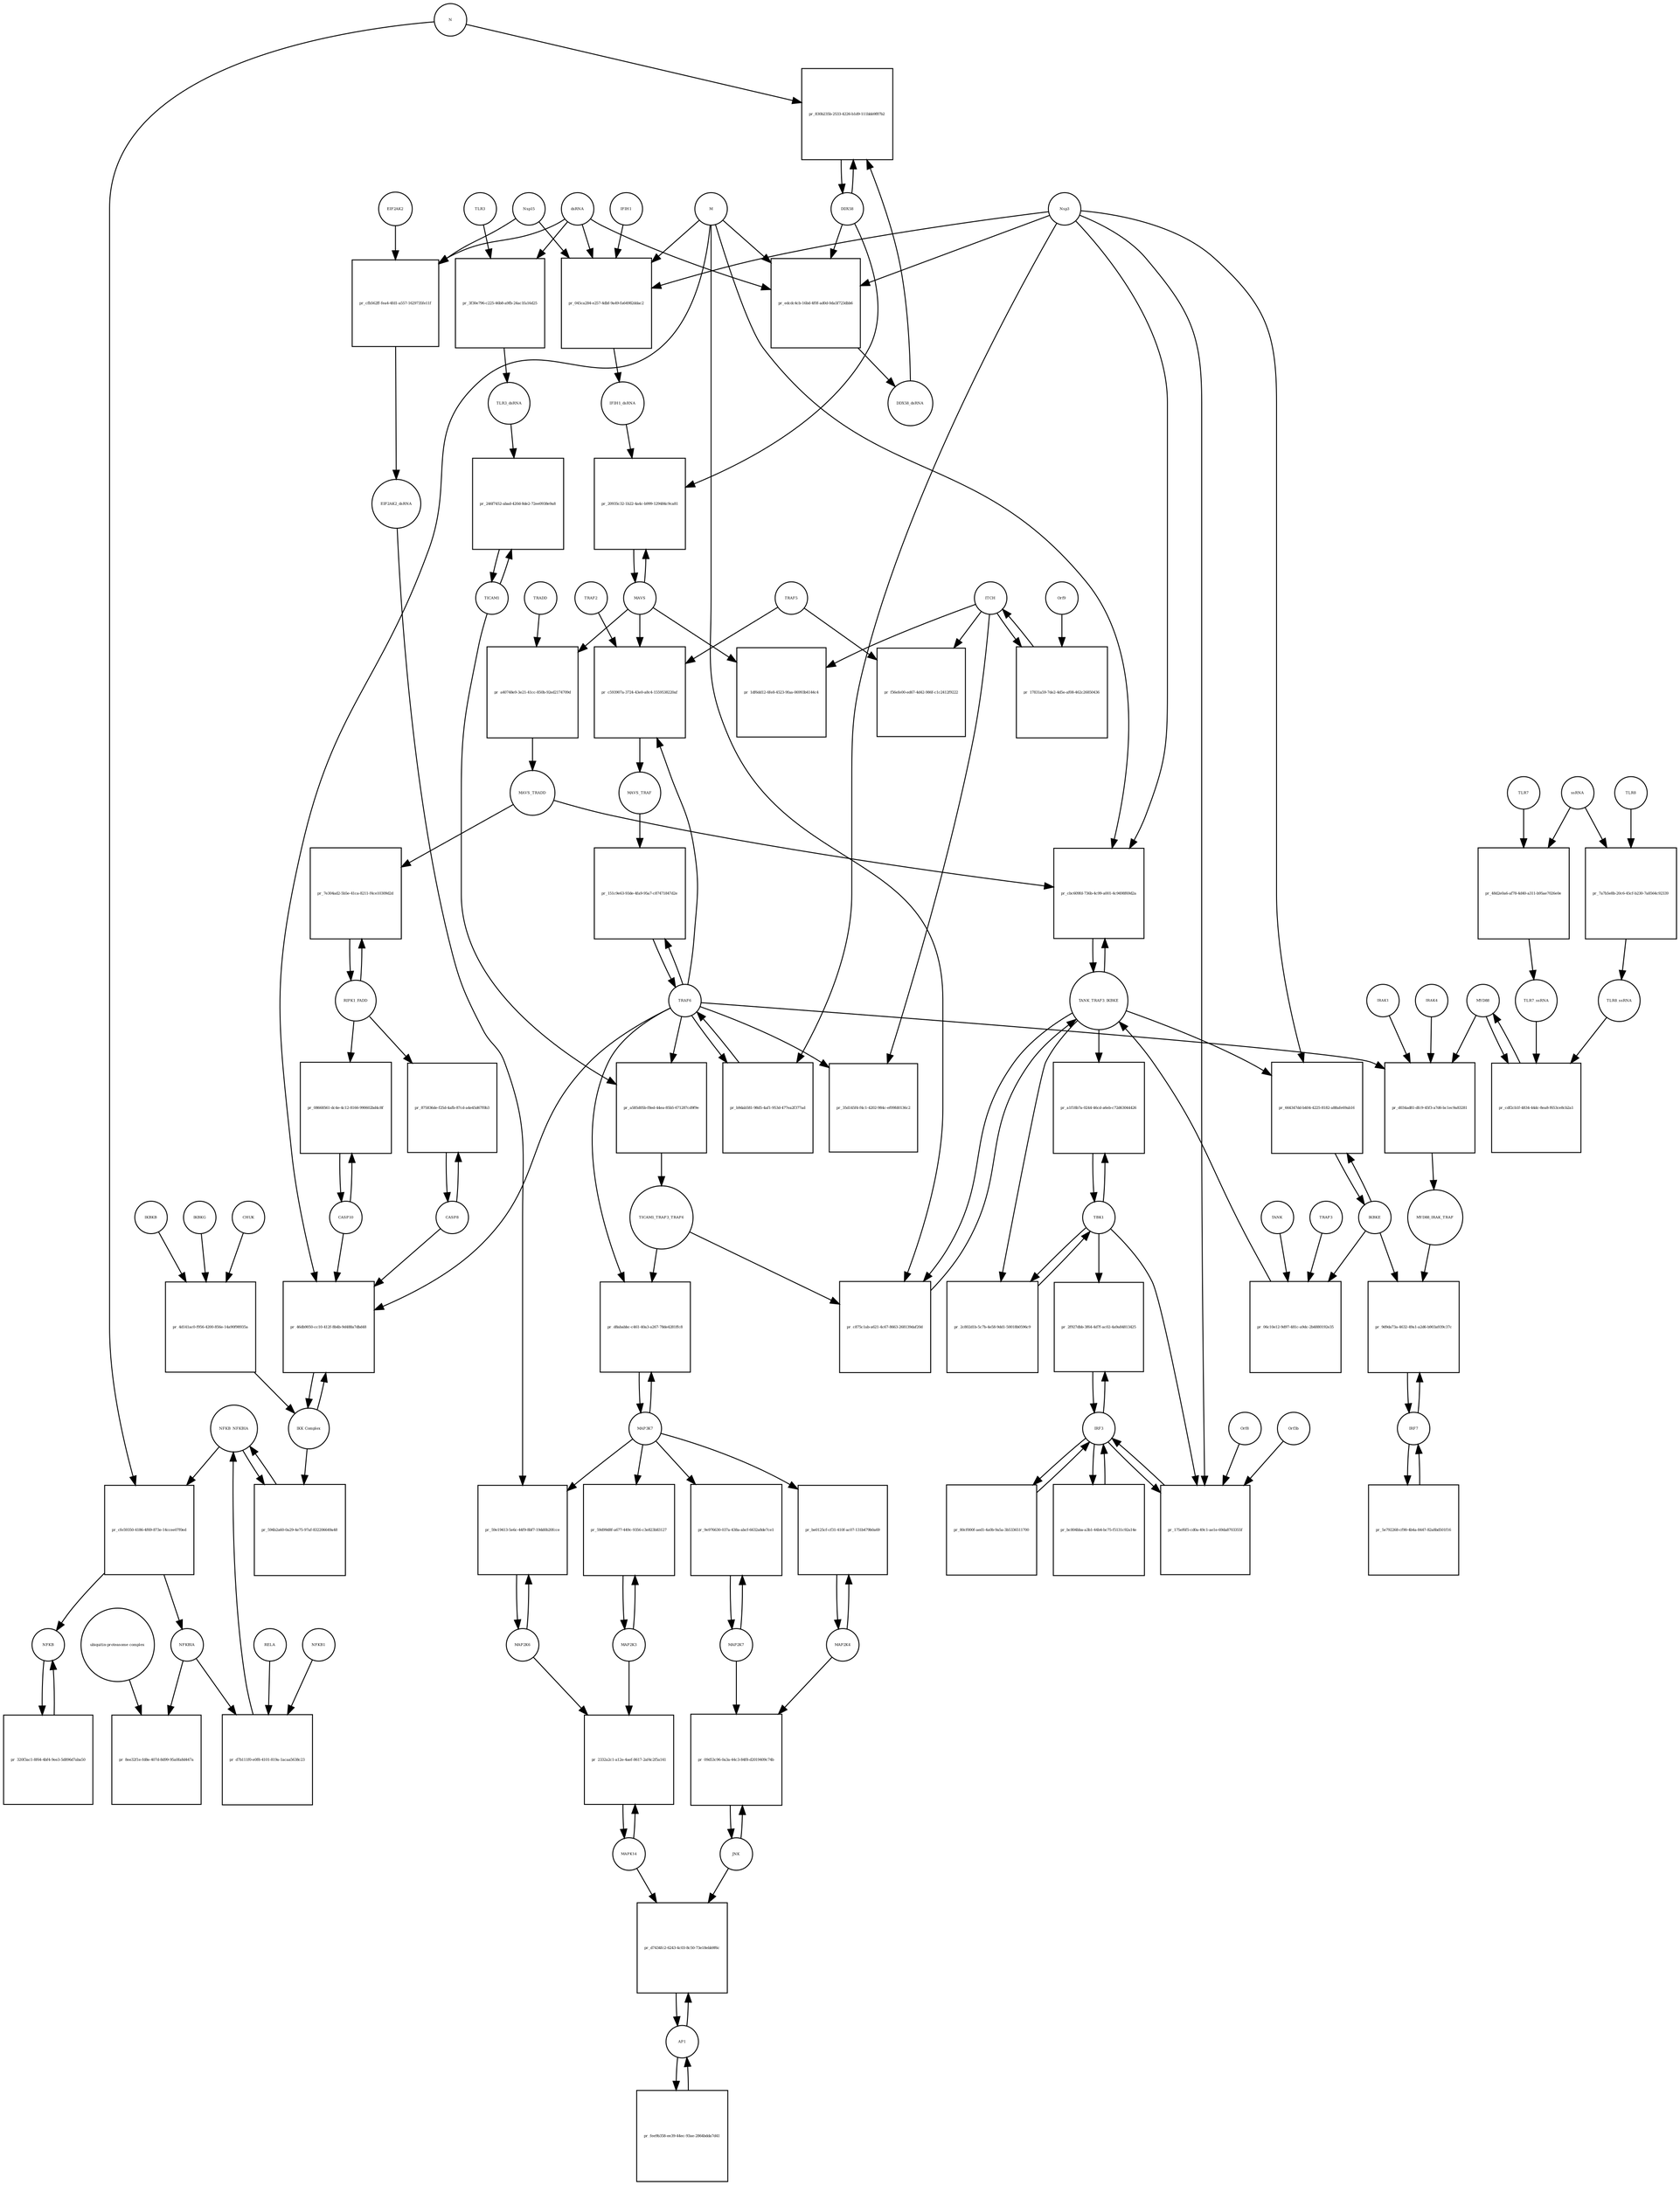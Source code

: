 strict digraph  {
NFKB_NFKBIA [annotation="", bipartite=0, cls=complex, fontsize=4, label=NFKB_NFKBIA, shape=circle];
"pr_cfe59350-4186-4f69-873e-14ccee07f0ed" [annotation="", bipartite=1, cls=process, fontsize=4, label="pr_cfe59350-4186-4f69-873e-14ccee07f0ed", shape=square];
NFKB [annotation="", bipartite=0, cls=complex, fontsize=4, label=NFKB, shape=circle];
NFKBIA [annotation=urn_miriam_hgnc_7797, bipartite=0, cls=macromolecule, fontsize=4, label=NFKBIA, shape=circle];
N [annotation=urn_miriam_ncbiprotein_1798174255, bipartite=0, cls=macromolecule, fontsize=4, label=N, shape=circle];
TLR3 [annotation=urn_miriam_hgnc_11849, bipartite=0, cls="macromolecule multimer", fontsize=4, label=TLR3, shape=circle];
"pr_3f30e796-c225-46b8-a9fb-24ac1fa16d25" [annotation="", bipartite=1, cls=process, fontsize=4, label="pr_3f30e796-c225-46b8-a9fb-24ac1fa16d25", shape=square];
dsRNA [annotation="", bipartite=0, cls="nucleic acid feature", fontsize=4, label=dsRNA, shape=circle];
TLR3_dsRNA [annotation="", bipartite=0, cls=complex, fontsize=4, label=TLR3_dsRNA, shape=circle];
"pr_edcdc4cb-16bd-4f0f-ad0d-0da5f723dbb6" [annotation="", bipartite=1, cls=process, fontsize=4, label="pr_edcdc4cb-16bd-4f0f-ad0d-0da5f723dbb6", shape=square];
DDX58_dsRNA [annotation="", bipartite=0, cls=complex, fontsize=4, label=DDX58_dsRNA, shape=circle];
M [annotation=urn_miriam_ncbiprotein_1796318601, bipartite=0, cls=macromolecule, fontsize=4, label=M, shape=circle];
Nsp3 [annotation=urn_miriam_ncbiprotein_1802476807, bipartite=0, cls=macromolecule, fontsize=4, label=Nsp3, shape=circle];
DDX58 [annotation=urn_miriam_hgnc_19102, bipartite=0, cls=macromolecule, fontsize=4, label=DDX58, shape=circle];
"pr_045ca284-e257-4dbf-9a49-fa64982ddac2" [annotation="", bipartite=1, cls=process, fontsize=4, label="pr_045ca284-e257-4dbf-9a49-fa64982ddac2", shape=square];
IFIH1_dsRNA [annotation="", bipartite=0, cls=complex, fontsize=4, label=IFIH1_dsRNA, shape=circle];
Nsp15 [annotation=urn_miriam_ncbiprotein_1802476818, bipartite=0, cls=macromolecule, fontsize=4, label=Nsp15, shape=circle];
IFIH1 [annotation=urn_miriam_hgnc_18873, bipartite=0, cls=macromolecule, fontsize=4, label=IFIH1, shape=circle];
"pr_830b235b-2533-4226-b1d9-111bbb9f87b2" [annotation="", bipartite=1, cls=process, fontsize=4, label="pr_830b235b-2533-4226-b1d9-111bbb9f87b2", shape=square];
MAVS [annotation=urn_miriam_hgnc_29233, bipartite=0, cls="macromolecule multimer", fontsize=4, label=MAVS, shape=circle];
"pr_20935c32-1b22-4a4c-b999-129484c9ca81" [annotation="", bipartite=1, cls=process, fontsize=4, label="pr_20935c32-1b22-4a4c-b999-129484c9ca81", shape=square];
"pr_8ee32f1e-fd8e-407d-8d99-95a0fa8d447a" [annotation="", bipartite=1, cls=process, fontsize=4, label="pr_8ee32f1e-fd8e-407d-8d99-95a0fa8d447a", shape=square];
"ubiquitin-proteasome complex" [annotation="", bipartite=0, cls=complex, fontsize=4, label="ubiquitin-proteasome complex", shape=circle];
IRF3 [annotation=urn_miriam_hgnc_6118, bipartite=0, cls="macromolecule multimer", fontsize=4, label=IRF3, shape=circle];
"pr_2f927dbb-3f64-4d7f-ac02-4a9a84813425" [annotation="", bipartite=1, cls=process, fontsize=4, label="pr_2f927dbb-3f64-4d7f-ac02-4a9a84813425", shape=square];
TBK1 [annotation="", bipartite=0, cls=macromolecule, fontsize=4, label=TBK1, shape=circle];
"pr_175ef6f5-cd0a-49c1-ae1e-69da8703355f" [annotation="", bipartite=1, cls=process, fontsize=4, label="pr_175ef6f5-cd0a-49c1-ae1e-69da8703355f", shape=square];
Orf3b [annotation=urn_miriam_uniprot_P59633, bipartite=0, cls=macromolecule, fontsize=4, label=Orf3b, shape=circle];
Orf8 [annotation=urn_miriam_ncbiprotein_1796318604, bipartite=0, cls=macromolecule, fontsize=4, label=Orf8, shape=circle];
IRF7 [annotation=urn_miriam_hgnc_6122, bipartite=0, cls="macromolecule multimer", fontsize=4, label=IRF7, shape=circle];
"pr_9d9da73a-4632-49a1-a2d6-b903a939c37c" [annotation="", bipartite=1, cls=process, fontsize=4, label="pr_9d9da73a-4632-49a1-a2d6-b903a939c37c", shape=square];
IKBKE [annotation=urn_miriam_hgnc_14552, bipartite=0, cls=macromolecule, fontsize=4, label=IKBKE, shape=circle];
MYD88_IRAK_TRAF [annotation="", bipartite=0, cls=complex, fontsize=4, label=MYD88_IRAK_TRAF, shape=circle];
TRAF6 [annotation=urn_miriam_hgnc_12036, bipartite=0, cls=macromolecule, fontsize=4, label=TRAF6, shape=circle];
"pr_151c9e63-93de-4fa9-95a7-c87471847d2e" [annotation="", bipartite=1, cls=process, fontsize=4, label="pr_151c9e63-93de-4fa9-95a7-c87471847d2e", shape=square];
MAVS_TRAF [annotation="", bipartite=0, cls=complex, fontsize=4, label=MAVS_TRAF, shape=circle];
"pr_1df6dd12-6fe8-4523-9faa-06993b4144c4" [annotation="", bipartite=1, cls=process, fontsize=4, label="pr_1df6dd12-6fe8-4523-9faa-06993b4144c4", shape=square];
ITCH [annotation="", bipartite=0, cls=macromolecule, fontsize=4, label=ITCH, shape=circle];
TRAF5 [annotation=urn_miriam_hgnc_12035, bipartite=0, cls=macromolecule, fontsize=4, label=TRAF5, shape=circle];
"pr_f56efe00-ed67-4d42-986f-c1c2412f9222" [annotation="", bipartite=1, cls=process, fontsize=4, label="pr_f56efe00-ed67-4d42-986f-c1c2412f9222", shape=square];
"pr_35d145f4-f4c1-4202-984c-ef09fd0136c2" [annotation="", bipartite=1, cls=process, fontsize=4, label="pr_35d145f4-f4c1-4202-984c-ef09fd0136c2", shape=square];
TICAM1 [annotation=urn_miriam_hgnc_18348, bipartite=0, cls=macromolecule, fontsize=4, label=TICAM1, shape=circle];
"pr_246f7452-abad-420d-8de2-72ee0938e9a8" [annotation="", bipartite=1, cls=process, fontsize=4, label="pr_246f7452-abad-420d-8de2-72ee0938e9a8", shape=square];
"pr_a585d05b-f8ed-44ea-85b5-671287cd9f9e" [annotation="", bipartite=1, cls=process, fontsize=4, label="pr_a585d05b-f8ed-44ea-85b5-671287cd9f9e", shape=square];
TICAM1_TRAF3_TRAF6 [annotation="", bipartite=0, cls=complex, fontsize=4, label=TICAM1_TRAF3_TRAF6, shape=circle];
TANK_TRAF3_IKBKE [annotation="", bipartite=0, cls=complex, fontsize=4, label=TANK_TRAF3_IKBKE, shape=circle];
"pr_c875c1ab-a621-4c67-8663-268139daf20d" [annotation="", bipartite=1, cls=process, fontsize=4, label="pr_c875c1ab-a621-4c67-8663-268139daf20d", shape=square];
"pr_a1f18b7a-0244-46cd-a6eb-c72d63044426" [annotation="", bipartite=1, cls=process, fontsize=4, label="pr_a1f18b7a-0244-46cd-a6eb-c72d63044426", shape=square];
"pr_664347dd-b404-4225-8182-a88afe69ab16" [annotation="", bipartite=1, cls=process, fontsize=4, label="pr_664347dd-b404-4225-8182-a88afe69ab16", shape=square];
MYD88 [annotation="", bipartite=0, cls=macromolecule, fontsize=4, label=MYD88, shape=circle];
"pr_d034ad81-dfc9-45f3-a7d6-bc1ec9a83281" [annotation="", bipartite=1, cls=process, fontsize=4, label="pr_d034ad81-dfc9-45f3-a7d6-bc1ec9a83281", shape=square];
IRAK1 [annotation=urn_miriam_hgnc_6112, bipartite=0, cls=macromolecule, fontsize=4, label=IRAK1, shape=circle];
IRAK4 [annotation=urn_miriam_hgnc_17967, bipartite=0, cls=macromolecule, fontsize=4, label=IRAK4, shape=circle];
TLR7 [annotation=urn_miriam_hgnc_15631, bipartite=0, cls=macromolecule, fontsize=4, label=TLR7, shape=circle];
"pr_48d2e0a6-af78-4d40-a311-b95ae7026e0e" [annotation="", bipartite=1, cls=process, fontsize=4, label="pr_48d2e0a6-af78-4d40-a311-b95ae7026e0e", shape=square];
TLR7_ssRNA [annotation="", bipartite=0, cls=complex, fontsize=4, label=TLR7_ssRNA, shape=circle];
ssRNA [annotation="", bipartite=0, cls="nucleic acid feature", fontsize=4, label=ssRNA, shape=circle];
TLR8 [annotation=urn_miriam_hgnc_15632, bipartite=0, cls=macromolecule, fontsize=4, label=TLR8, shape=circle];
"pr_7a7b5e8b-20c6-45cf-b230-7a8564c92339" [annotation="", bipartite=1, cls=process, fontsize=4, label="pr_7a7b5e8b-20c6-45cf-b230-7a8564c92339", shape=square];
TLR8_ssRNA [annotation="", bipartite=0, cls=complex, fontsize=4, label=TLR8_ssRNA, shape=circle];
"pr_cdf2cb1f-4834-44dc-8ea8-f653ce8cb2a1" [annotation="", bipartite=1, cls=process, fontsize=4, label="pr_cdf2cb1f-4834-44dc-8ea8-f653ce8cb2a1", shape=square];
MAP3K7 [annotation="", bipartite=0, cls=macromolecule, fontsize=4, label=MAP3K7, shape=circle];
"pr_d8ababbc-c461-40a3-a267-78de4281ffc8" [annotation="", bipartite=1, cls=process, fontsize=4, label="pr_d8ababbc-c461-40a3-a267-78de4281ffc8", shape=square];
TRAF2 [annotation=urn_miriam_hgnc_12032, bipartite=0, cls=macromolecule, fontsize=4, label=TRAF2, shape=circle];
"pr_c593907a-3724-43e0-a8c4-1559538220af" [annotation="", bipartite=1, cls=process, fontsize=4, label="pr_c593907a-3724-43e0-a8c4-1559538220af", shape=square];
"pr_17831a59-7de2-4d5e-af08-462c26850436" [annotation="", bipartite=1, cls=process, fontsize=4, label="pr_17831a59-7de2-4d5e-af08-462c26850436", shape=square];
Orf9 [annotation=urn_miriam_uniprot_P59636, bipartite=0, cls=macromolecule, fontsize=4, label=Orf9, shape=circle];
"pr_a40748e9-3e21-41cc-850b-92ed2174709d" [annotation="", bipartite=1, cls=process, fontsize=4, label="pr_a40748e9-3e21-41cc-850b-92ed2174709d", shape=square];
MAVS_TRADD [annotation="", bipartite=0, cls=complex, fontsize=4, label=MAVS_TRADD, shape=circle];
TRADD [annotation=urn_miriam_hgnc_12030, bipartite=0, cls=macromolecule, fontsize=4, label=TRADD, shape=circle];
"pr_b9dab581-98d5-4af1-953d-477ea2f377ad" [annotation="", bipartite=1, cls=process, fontsize=4, label="pr_b9dab581-98d5-4af1-953d-477ea2f377ad", shape=square];
AP1 [annotation="", bipartite=0, cls=complex, fontsize=4, label=AP1, shape=circle];
"pr_d7434fc2-6243-4c03-8c50-73e18ebb9f6c" [annotation="", bipartite=1, cls=process, fontsize=4, label="pr_d7434fc2-6243-4c03-8c50-73e18ebb9f6c", shape=square];
MAPK14 [annotation="", bipartite=0, cls=macromolecule, fontsize=4, label=MAPK14, shape=circle];
JNK [annotation="", bipartite=0, cls=complex, fontsize=4, label=JNK, shape=circle];
"pr_09d53c96-0a3a-44c3-84f8-d2019409c74b" [annotation="", bipartite=1, cls=process, fontsize=4, label="pr_09d53c96-0a3a-44c3-84f8-d2019409c74b", shape=square];
MAP2K7 [annotation="", bipartite=0, cls=macromolecule, fontsize=4, label=MAP2K7, shape=circle];
MAP2K4 [annotation="", bipartite=0, cls=macromolecule, fontsize=4, label=MAP2K4, shape=circle];
"pr_be0125cf-cf31-410f-ac07-131b479b0a69" [annotation="", bipartite=1, cls=process, fontsize=4, label="pr_be0125cf-cf31-410f-ac07-131b479b0a69", shape=square];
"pr_9e976630-037a-438a-abcf-6632a8de7ce1" [annotation="", bipartite=1, cls=process, fontsize=4, label="pr_9e976630-037a-438a-abcf-6632a8de7ce1", shape=square];
MAP2K3 [annotation="", bipartite=0, cls=macromolecule, fontsize=4, label=MAP2K3, shape=circle];
"pr_59d99d8f-a677-449c-9356-c3e823b83127" [annotation="", bipartite=1, cls=process, fontsize=4, label="pr_59d99d8f-a677-449c-9356-c3e823b83127", shape=square];
MAP2K6 [annotation="", bipartite=0, cls=macromolecule, fontsize=4, label=MAP2K6, shape=circle];
"pr_59e19413-5e6c-44f9-8bf7-19dd0b20fcce" [annotation="", bipartite=1, cls=process, fontsize=4, label="pr_59e19413-5e6c-44f9-8bf7-19dd0b20fcce", shape=square];
EIF2AK2_dsRNA [annotation="", bipartite=0, cls=complex, fontsize=4, label=EIF2AK2_dsRNA, shape=circle];
"pr_cfb562ff-fea4-4fd1-a557-1629735fe11f" [annotation="", bipartite=1, cls=process, fontsize=4, label="pr_cfb562ff-fea4-4fd1-a557-1629735fe11f", shape=square];
EIF2AK2 [annotation=urn_miriam_hgnc_9437, bipartite=0, cls=macromolecule, fontsize=4, label=EIF2AK2, shape=circle];
RIPK1_FADD [annotation="", bipartite=0, cls=complex, fontsize=4, label=RIPK1_FADD, shape=circle];
"pr_7e304ad2-5b5e-41ca-8211-f4ce10309d2d" [annotation="", bipartite=1, cls=process, fontsize=4, label="pr_7e304ad2-5b5e-41ca-8211-f4ce10309d2d", shape=square];
CASP8 [annotation="", bipartite=0, cls=macromolecule, fontsize=4, label=CASP8, shape=circle];
"pr_875836de-f25d-4afb-87cd-a4e45d67f0b3" [annotation="", bipartite=1, cls=process, fontsize=4, label="pr_875836de-f25d-4afb-87cd-a4e45d67f0b3", shape=square];
CASP10 [annotation="", bipartite=0, cls=macromolecule, fontsize=4, label=CASP10, shape=circle];
"pr_08668561-dc4e-4c12-8166-990602bd4c8f" [annotation="", bipartite=1, cls=process, fontsize=4, label="pr_08668561-dc4e-4c12-8166-990602bd4c8f", shape=square];
"pr_594b2a60-0a29-4e75-97af-832206649a48" [annotation="", bipartite=1, cls=process, fontsize=4, label="pr_594b2a60-0a29-4e75-97af-832206649a48", shape=square];
"IKK Complex" [annotation="", bipartite=0, cls=complex, fontsize=4, label="IKK Complex", shape=circle];
"pr_46db9050-cc10-412f-8b4b-9d488a7dbd48" [annotation="", bipartite=1, cls=process, fontsize=4, label="pr_46db9050-cc10-412f-8b4b-9d488a7dbd48", shape=square];
"pr_d7b111f0-e0f8-4101-819a-1acaa5638c23" [annotation="", bipartite=1, cls=process, fontsize=4, label="pr_d7b111f0-e0f8-4101-819a-1acaa5638c23", shape=square];
RELA [annotation="", bipartite=0, cls=macromolecule, fontsize=4, label=RELA, shape=circle];
NFKB1 [annotation="", bipartite=0, cls=macromolecule, fontsize=4, label=NFKB1, shape=circle];
IKBKG [annotation="", bipartite=0, cls=macromolecule, fontsize=4, label=IKBKG, shape=circle];
"pr_4d141ac0-f956-4200-856e-14a90f98935a" [annotation="", bipartite=1, cls=process, fontsize=4, label="pr_4d141ac0-f956-4200-856e-14a90f98935a", shape=square];
CHUK [annotation="", bipartite=0, cls=macromolecule, fontsize=4, label=CHUK, shape=circle];
IKBKB [annotation="", bipartite=0, cls=macromolecule, fontsize=4, label=IKBKB, shape=circle];
"pr_cbc609fd-736b-4c99-a001-4c9498f69d2a" [annotation="", bipartite=1, cls=process, fontsize=4, label="pr_cbc609fd-736b-4c99-a001-4c9498f69d2a", shape=square];
"pr_2c802d1b-5c7b-4e58-9dd1-50018b0596c9" [annotation="", bipartite=1, cls=process, fontsize=4, label="pr_2c802d1b-5c7b-4e58-9dd1-50018b0596c9", shape=square];
"pr_2332a2c1-a12e-4aef-8617-2af4c2f5a141" [annotation="", bipartite=1, cls=process, fontsize=4, label="pr_2332a2c1-a12e-4aef-8617-2af4c2f5a141", shape=square];
TRAF3 [annotation="", bipartite=0, cls=macromolecule, fontsize=4, label=TRAF3, shape=circle];
"pr_06c10e12-9d97-481c-a9dc-2b4880192e35" [annotation="", bipartite=1, cls=process, fontsize=4, label="pr_06c10e12-9d97-481c-a9dc-2b4880192e35", shape=square];
TANK [annotation="", bipartite=0, cls=macromolecule, fontsize=4, label=TANK, shape=circle];
"pr_320f3ac1-8f64-4bf4-9ee3-5d896d7aba50" [annotation="", bipartite=1, cls=process, fontsize=4, label="pr_320f3ac1-8f64-4bf4-9ee3-5d896d7aba50", shape=square];
"pr_bc804bba-a3b1-44b4-bc75-f5131c92a14e" [annotation="", bipartite=1, cls=process, fontsize=4, label="pr_bc804bba-a3b1-44b4-bc75-f5131c92a14e", shape=square];
"pr_80cf000f-aed1-4a0b-9a5a-3b5336511700" [annotation="", bipartite=1, cls=process, fontsize=4, label="pr_80cf000f-aed1-4a0b-9a5a-3b5336511700", shape=square];
"pr_5e792268-cf90-4b4a-8447-82a8bd501f16" [annotation="", bipartite=1, cls=process, fontsize=4, label="pr_5e792268-cf90-4b4a-8447-82a8bd501f16", shape=square];
"pr_fee9b358-ee39-44ec-93ae-2864bdda7d41" [annotation="", bipartite=1, cls=process, fontsize=4, label="pr_fee9b358-ee39-44ec-93ae-2864bdda7d41", shape=square];
NFKB_NFKBIA -> "pr_cfe59350-4186-4f69-873e-14ccee07f0ed"  [annotation="", interaction_type=consumption];
NFKB_NFKBIA -> "pr_594b2a60-0a29-4e75-97af-832206649a48"  [annotation="", interaction_type=consumption];
"pr_cfe59350-4186-4f69-873e-14ccee07f0ed" -> NFKB  [annotation="", interaction_type=production];
"pr_cfe59350-4186-4f69-873e-14ccee07f0ed" -> NFKBIA  [annotation="", interaction_type=production];
NFKB -> "pr_320f3ac1-8f64-4bf4-9ee3-5d896d7aba50"  [annotation="", interaction_type=consumption];
NFKBIA -> "pr_8ee32f1e-fd8e-407d-8d99-95a0fa8d447a"  [annotation="", interaction_type=consumption];
NFKBIA -> "pr_d7b111f0-e0f8-4101-819a-1acaa5638c23"  [annotation="", interaction_type=consumption];
N -> "pr_cfe59350-4186-4f69-873e-14ccee07f0ed"  [annotation="urn_miriam_pubmed_16143815|urn_miriam_taxonomy_694009", interaction_type=stimulation];
N -> "pr_830b235b-2533-4226-b1d9-111bbb9f87b2"  [annotation="urn_miriam_pubmed_25581309|urn_miriam_pubmed_28148787|urn_miriam_taxonomy_694009", interaction_type=inhibition];
TLR3 -> "pr_3f30e796-c225-46b8-a9fb-24ac1fa16d25"  [annotation="", interaction_type=consumption];
"pr_3f30e796-c225-46b8-a9fb-24ac1fa16d25" -> TLR3_dsRNA  [annotation="", interaction_type=production];
dsRNA -> "pr_3f30e796-c225-46b8-a9fb-24ac1fa16d25"  [annotation="", interaction_type=consumption];
dsRNA -> "pr_edcdc4cb-16bd-4f0f-ad0d-0da5f723dbb6"  [annotation="", interaction_type=consumption];
dsRNA -> "pr_045ca284-e257-4dbf-9a49-fa64982ddac2"  [annotation="", interaction_type=consumption];
dsRNA -> "pr_cfb562ff-fea4-4fd1-a557-1629735fe11f"  [annotation="", interaction_type=consumption];
TLR3_dsRNA -> "pr_246f7452-abad-420d-8de2-72ee0938e9a8"  [annotation=urn_miriam_pubmed_20303872, interaction_type=stimulation];
"pr_edcdc4cb-16bd-4f0f-ad0d-0da5f723dbb6" -> DDX58_dsRNA  [annotation="", interaction_type=production];
DDX58_dsRNA -> "pr_830b235b-2533-4226-b1d9-111bbb9f87b2"  [annotation="urn_miriam_pubmed_25581309|urn_miriam_pubmed_28148787|urn_miriam_taxonomy_694009", interaction_type=catalysis];
M -> "pr_edcdc4cb-16bd-4f0f-ad0d-0da5f723dbb6"  [annotation="urn_miriam_pubmed_20303872|urn_miriam_pubmed_19380580|urn_miriam_pubmed_31226023|urn_miriam_taxonomy_694009", interaction_type=inhibition];
M -> "pr_045ca284-e257-4dbf-9a49-fa64982ddac2"  [annotation="urn_miriam_pubmed_28484023|urn_miriam_pubmed_19380580|urn_miriam_pubmed_31226023|urn_miriam_taxonomy_694009", interaction_type=inhibition];
M -> "pr_c875c1ab-a621-4c67-8663-268139daf20d"  [annotation="urn_miriam_pubmed_19380580|urn_miriam_pubmed_19366914|urn_miriam_taxonomy_694009", interaction_type=inhibition];
M -> "pr_46db9050-cc10-412f-8b4b-9d488a7dbd48"  [annotation="urn_miriam_pubmed_19366914|urn_miriam_pubmed_20303872|urn_miriam_pubmed_17705188|urn_miriam_pubmed_694009", interaction_type=inhibition];
M -> "pr_cbc609fd-736b-4c99-a001-4c9498f69d2a"  [annotation="urn_miriam_pubmed_19366914|urn_miriam_pubmed_27164085|urn_miriam_pubmed_19380580|urn_miriam_taxonomy_694009", interaction_type=inhibition];
Nsp3 -> "pr_edcdc4cb-16bd-4f0f-ad0d-0da5f723dbb6"  [annotation="urn_miriam_pubmed_20303872|urn_miriam_pubmed_19380580|urn_miriam_pubmed_31226023|urn_miriam_taxonomy_694009", interaction_type=inhibition];
Nsp3 -> "pr_045ca284-e257-4dbf-9a49-fa64982ddac2"  [annotation="urn_miriam_pubmed_28484023|urn_miriam_pubmed_19380580|urn_miriam_pubmed_31226023|urn_miriam_taxonomy_694009", interaction_type=inhibition];
Nsp3 -> "pr_175ef6f5-cd0a-49c1-ae1e-69da8703355f"  [annotation="urn_miriam_pubmed_17761676|urn_miriam_pubmed_31226023|urn_miriam_taxonomy_694009", interaction_type=inhibition];
Nsp3 -> "pr_664347dd-b404-4225-8182-a88afe69ab16"  [annotation="urn_miriam_pubmed_20303872|urn_miriam_pubmed_31226023|urn_miriam_taxonomy_694009", interaction_type=inhibition];
Nsp3 -> "pr_b9dab581-98d5-4af1-953d-477ea2f377ad"  [annotation="urn_miriam_pubmed_27164085|urn_miriam_taxonomy_694009", interaction_type=catalysis];
Nsp3 -> "pr_cbc609fd-736b-4c99-a001-4c9498f69d2a"  [annotation="urn_miriam_pubmed_19366914|urn_miriam_pubmed_27164085|urn_miriam_pubmed_19380580|urn_miriam_taxonomy_694009", interaction_type=inhibition];
DDX58 -> "pr_edcdc4cb-16bd-4f0f-ad0d-0da5f723dbb6"  [annotation="", interaction_type=consumption];
DDX58 -> "pr_830b235b-2533-4226-b1d9-111bbb9f87b2"  [annotation="", interaction_type=consumption];
DDX58 -> "pr_20935c32-1b22-4a4c-b999-129484c9ca81"  [annotation=urn_miriam_pubmed_25581309, interaction_type=catalysis];
"pr_045ca284-e257-4dbf-9a49-fa64982ddac2" -> IFIH1_dsRNA  [annotation="", interaction_type=production];
IFIH1_dsRNA -> "pr_20935c32-1b22-4a4c-b999-129484c9ca81"  [annotation=urn_miriam_pubmed_25581309, interaction_type=catalysis];
Nsp15 -> "pr_045ca284-e257-4dbf-9a49-fa64982ddac2"  [annotation="urn_miriam_pubmed_28484023|urn_miriam_pubmed_19380580|urn_miriam_pubmed_31226023|urn_miriam_taxonomy_694009", interaction_type=inhibition];
Nsp15 -> "pr_cfb562ff-fea4-4fd1-a557-1629735fe11f"  [annotation="urn_miriam_pubmed_28484023|urn_miriam_pubmed_19366914|urn_miriam_taxonomy_694009", interaction_type=inhibition];
IFIH1 -> "pr_045ca284-e257-4dbf-9a49-fa64982ddac2"  [annotation="", interaction_type=consumption];
"pr_830b235b-2533-4226-b1d9-111bbb9f87b2" -> DDX58  [annotation="", interaction_type=production];
MAVS -> "pr_20935c32-1b22-4a4c-b999-129484c9ca81"  [annotation="", interaction_type=consumption];
MAVS -> "pr_1df6dd12-6fe8-4523-9faa-06993b4144c4"  [annotation="", interaction_type=consumption];
MAVS -> "pr_c593907a-3724-43e0-a8c4-1559538220af"  [annotation="", interaction_type=consumption];
MAVS -> "pr_a40748e9-3e21-41cc-850b-92ed2174709d"  [annotation="", interaction_type=consumption];
"pr_20935c32-1b22-4a4c-b999-129484c9ca81" -> MAVS  [annotation="", interaction_type=production];
"ubiquitin-proteasome complex" -> "pr_8ee32f1e-fd8e-407d-8d99-95a0fa8d447a"  [annotation=urn_miriam_pubmed_20303872, interaction_type=catalysis];
IRF3 -> "pr_2f927dbb-3f64-4d7f-ac02-4a9a84813425"  [annotation="", interaction_type=consumption];
IRF3 -> "pr_175ef6f5-cd0a-49c1-ae1e-69da8703355f"  [annotation="", interaction_type=consumption];
IRF3 -> "pr_bc804bba-a3b1-44b4-bc75-f5131c92a14e"  [annotation="", interaction_type=consumption];
IRF3 -> "pr_80cf000f-aed1-4a0b-9a5a-3b5336511700"  [annotation="", interaction_type=consumption];
"pr_2f927dbb-3f64-4d7f-ac02-4a9a84813425" -> IRF3  [annotation="", interaction_type=production];
TBK1 -> "pr_2f927dbb-3f64-4d7f-ac02-4a9a84813425"  [annotation=urn_miriam_pubmed_25581309, interaction_type=catalysis];
TBK1 -> "pr_175ef6f5-cd0a-49c1-ae1e-69da8703355f"  [annotation="urn_miriam_pubmed_17761676|urn_miriam_pubmed_31226023|urn_miriam_taxonomy_694009", interaction_type=catalysis];
TBK1 -> "pr_a1f18b7a-0244-46cd-a6eb-c72d63044426"  [annotation="", interaction_type=consumption];
TBK1 -> "pr_2c802d1b-5c7b-4e58-9dd1-50018b0596c9"  [annotation="", interaction_type=consumption];
"pr_175ef6f5-cd0a-49c1-ae1e-69da8703355f" -> IRF3  [annotation="", interaction_type=production];
Orf3b -> "pr_175ef6f5-cd0a-49c1-ae1e-69da8703355f"  [annotation="urn_miriam_pubmed_17761676|urn_miriam_pubmed_31226023|urn_miriam_taxonomy_694009", interaction_type=inhibition];
Orf8 -> "pr_175ef6f5-cd0a-49c1-ae1e-69da8703355f"  [annotation="urn_miriam_pubmed_17761676|urn_miriam_pubmed_31226023|urn_miriam_taxonomy_694009", interaction_type=inhibition];
IRF7 -> "pr_9d9da73a-4632-49a1-a2d6-b903a939c37c"  [annotation="", interaction_type=consumption];
IRF7 -> "pr_5e792268-cf90-4b4a-8447-82a8bd501f16"  [annotation="", interaction_type=consumption];
"pr_9d9da73a-4632-49a1-a2d6-b903a939c37c" -> IRF7  [annotation="", interaction_type=production];
IKBKE -> "pr_9d9da73a-4632-49a1-a2d6-b903a939c37c"  [annotation=urn_miriam_pubmed_20303872, interaction_type=catalysis];
IKBKE -> "pr_664347dd-b404-4225-8182-a88afe69ab16"  [annotation="", interaction_type=consumption];
IKBKE -> "pr_06c10e12-9d97-481c-a9dc-2b4880192e35"  [annotation="", interaction_type=consumption];
MYD88_IRAK_TRAF -> "pr_9d9da73a-4632-49a1-a2d6-b903a939c37c"  [annotation=urn_miriam_pubmed_20303872, interaction_type=catalysis];
TRAF6 -> "pr_151c9e63-93de-4fa9-95a7-c87471847d2e"  [annotation="", interaction_type=consumption];
TRAF6 -> "pr_35d145f4-f4c1-4202-984c-ef09fd0136c2"  [annotation="", interaction_type=consumption];
TRAF6 -> "pr_a585d05b-f8ed-44ea-85b5-671287cd9f9e"  [annotation="", interaction_type=consumption];
TRAF6 -> "pr_d034ad81-dfc9-45f3-a7d6-bc1ec9a83281"  [annotation="", interaction_type=consumption];
TRAF6 -> "pr_d8ababbc-c461-40a3-a267-78de4281ffc8"  [annotation=urn_miriam_pubmed_19366914, interaction_type=stimulation];
TRAF6 -> "pr_c593907a-3724-43e0-a8c4-1559538220af"  [annotation="", interaction_type=consumption];
TRAF6 -> "pr_b9dab581-98d5-4af1-953d-477ea2f377ad"  [annotation="", interaction_type=consumption];
TRAF6 -> "pr_46db9050-cc10-412f-8b4b-9d488a7dbd48"  [annotation="urn_miriam_pubmed_19366914|urn_miriam_pubmed_20303872|urn_miriam_pubmed_17705188|urn_miriam_pubmed_694009", interaction_type=stimulation];
"pr_151c9e63-93de-4fa9-95a7-c87471847d2e" -> TRAF6  [annotation="", interaction_type=production];
MAVS_TRAF -> "pr_151c9e63-93de-4fa9-95a7-c87471847d2e"  [annotation=urn_miriam_pubmed_19366914, interaction_type=catalysis];
ITCH -> "pr_1df6dd12-6fe8-4523-9faa-06993b4144c4"  [annotation=urn_miriam_pubmed_25135833, interaction_type=catalysis];
ITCH -> "pr_f56efe00-ed67-4d42-986f-c1c2412f9222"  [annotation=urn_miriam_pubmed_25135833, interaction_type=catalysis];
ITCH -> "pr_35d145f4-f4c1-4202-984c-ef09fd0136c2"  [annotation=urn_miriam_pubmed_25135833, interaction_type=catalysis];
ITCH -> "pr_17831a59-7de2-4d5e-af08-462c26850436"  [annotation="", interaction_type=consumption];
TRAF5 -> "pr_f56efe00-ed67-4d42-986f-c1c2412f9222"  [annotation="", interaction_type=consumption];
TRAF5 -> "pr_c593907a-3724-43e0-a8c4-1559538220af"  [annotation="", interaction_type=consumption];
TICAM1 -> "pr_246f7452-abad-420d-8de2-72ee0938e9a8"  [annotation="", interaction_type=consumption];
TICAM1 -> "pr_a585d05b-f8ed-44ea-85b5-671287cd9f9e"  [annotation="", interaction_type=consumption];
"pr_246f7452-abad-420d-8de2-72ee0938e9a8" -> TICAM1  [annotation="", interaction_type=production];
"pr_a585d05b-f8ed-44ea-85b5-671287cd9f9e" -> TICAM1_TRAF3_TRAF6  [annotation="", interaction_type=production];
TICAM1_TRAF3_TRAF6 -> "pr_c875c1ab-a621-4c67-8663-268139daf20d"  [annotation="urn_miriam_pubmed_19380580|urn_miriam_pubmed_19366914|urn_miriam_taxonomy_694009", interaction_type=stimulation];
TICAM1_TRAF3_TRAF6 -> "pr_d8ababbc-c461-40a3-a267-78de4281ffc8"  [annotation=urn_miriam_pubmed_19366914, interaction_type=stimulation];
TANK_TRAF3_IKBKE -> "pr_c875c1ab-a621-4c67-8663-268139daf20d"  [annotation="", interaction_type=consumption];
TANK_TRAF3_IKBKE -> "pr_a1f18b7a-0244-46cd-a6eb-c72d63044426"  [annotation=urn_miriam_pubmed_20303872, interaction_type=stimulation];
TANK_TRAF3_IKBKE -> "pr_664347dd-b404-4225-8182-a88afe69ab16"  [annotation="urn_miriam_pubmed_20303872|urn_miriam_pubmed_31226023|urn_miriam_taxonomy_694009", interaction_type=stimulation];
TANK_TRAF3_IKBKE -> "pr_cbc609fd-736b-4c99-a001-4c9498f69d2a"  [annotation="", interaction_type=consumption];
TANK_TRAF3_IKBKE -> "pr_2c802d1b-5c7b-4e58-9dd1-50018b0596c9"  [annotation=urn_miriam_pubmed_19366914, interaction_type=stimulation];
"pr_c875c1ab-a621-4c67-8663-268139daf20d" -> TANK_TRAF3_IKBKE  [annotation="", interaction_type=production];
"pr_a1f18b7a-0244-46cd-a6eb-c72d63044426" -> TBK1  [annotation="", interaction_type=production];
"pr_664347dd-b404-4225-8182-a88afe69ab16" -> IKBKE  [annotation="", interaction_type=production];
MYD88 -> "pr_d034ad81-dfc9-45f3-a7d6-bc1ec9a83281"  [annotation="", interaction_type=consumption];
MYD88 -> "pr_cdf2cb1f-4834-44dc-8ea8-f653ce8cb2a1"  [annotation="", interaction_type=consumption];
"pr_d034ad81-dfc9-45f3-a7d6-bc1ec9a83281" -> MYD88_IRAK_TRAF  [annotation="", interaction_type=production];
IRAK1 -> "pr_d034ad81-dfc9-45f3-a7d6-bc1ec9a83281"  [annotation="", interaction_type=consumption];
IRAK4 -> "pr_d034ad81-dfc9-45f3-a7d6-bc1ec9a83281"  [annotation="", interaction_type=consumption];
TLR7 -> "pr_48d2e0a6-af78-4d40-a311-b95ae7026e0e"  [annotation="", interaction_type=consumption];
"pr_48d2e0a6-af78-4d40-a311-b95ae7026e0e" -> TLR7_ssRNA  [annotation="", interaction_type=production];
TLR7_ssRNA -> "pr_cdf2cb1f-4834-44dc-8ea8-f653ce8cb2a1"  [annotation=urn_miriam_pubmed_19366914, interaction_type=stimulation];
ssRNA -> "pr_48d2e0a6-af78-4d40-a311-b95ae7026e0e"  [annotation="", interaction_type=consumption];
ssRNA -> "pr_7a7b5e8b-20c6-45cf-b230-7a8564c92339"  [annotation="", interaction_type=consumption];
TLR8 -> "pr_7a7b5e8b-20c6-45cf-b230-7a8564c92339"  [annotation="", interaction_type=consumption];
"pr_7a7b5e8b-20c6-45cf-b230-7a8564c92339" -> TLR8_ssRNA  [annotation="", interaction_type=production];
TLR8_ssRNA -> "pr_cdf2cb1f-4834-44dc-8ea8-f653ce8cb2a1"  [annotation=urn_miriam_pubmed_19366914, interaction_type=stimulation];
"pr_cdf2cb1f-4834-44dc-8ea8-f653ce8cb2a1" -> MYD88  [annotation="", interaction_type=production];
MAP3K7 -> "pr_d8ababbc-c461-40a3-a267-78de4281ffc8"  [annotation="", interaction_type=consumption];
MAP3K7 -> "pr_be0125cf-cf31-410f-ac07-131b479b0a69"  [annotation=urn_miriam_pubmed_19366914, interaction_type=catalysis];
MAP3K7 -> "pr_9e976630-037a-438a-abcf-6632a8de7ce1"  [annotation=urn_miriam_pubmed_19366914, interaction_type=catalysis];
MAP3K7 -> "pr_59d99d8f-a677-449c-9356-c3e823b83127"  [annotation=urn_miriam_pubmed_19366914, interaction_type=catalysis];
MAP3K7 -> "pr_59e19413-5e6c-44f9-8bf7-19dd0b20fcce"  [annotation=urn_miriam_pubmed_19366914, interaction_type=catalysis];
"pr_d8ababbc-c461-40a3-a267-78de4281ffc8" -> MAP3K7  [annotation="", interaction_type=production];
TRAF2 -> "pr_c593907a-3724-43e0-a8c4-1559538220af"  [annotation="", interaction_type=consumption];
"pr_c593907a-3724-43e0-a8c4-1559538220af" -> MAVS_TRAF  [annotation="", interaction_type=production];
"pr_17831a59-7de2-4d5e-af08-462c26850436" -> ITCH  [annotation="", interaction_type=production];
Orf9 -> "pr_17831a59-7de2-4d5e-af08-462c26850436"  [annotation="urn_miriam_pubmed_25135833|urn_miriam_taxonomy_694009", interaction_type=stimulation];
"pr_a40748e9-3e21-41cc-850b-92ed2174709d" -> MAVS_TRADD  [annotation="", interaction_type=production];
MAVS_TRADD -> "pr_7e304ad2-5b5e-41ca-8211-f4ce10309d2d"  [annotation=urn_miriam_pubmed_19366914, interaction_type=stimulation];
MAVS_TRADD -> "pr_cbc609fd-736b-4c99-a001-4c9498f69d2a"  [annotation="urn_miriam_pubmed_19366914|urn_miriam_pubmed_27164085|urn_miriam_pubmed_19380580|urn_miriam_taxonomy_694009", interaction_type=stimulation];
TRADD -> "pr_a40748e9-3e21-41cc-850b-92ed2174709d"  [annotation="", interaction_type=consumption];
"pr_b9dab581-98d5-4af1-953d-477ea2f377ad" -> TRAF6  [annotation="", interaction_type=production];
AP1 -> "pr_d7434fc2-6243-4c03-8c50-73e18ebb9f6c"  [annotation="", interaction_type=consumption];
AP1 -> "pr_fee9b358-ee39-44ec-93ae-2864bdda7d41"  [annotation="", interaction_type=consumption];
"pr_d7434fc2-6243-4c03-8c50-73e18ebb9f6c" -> AP1  [annotation="", interaction_type=production];
MAPK14 -> "pr_d7434fc2-6243-4c03-8c50-73e18ebb9f6c"  [annotation=urn_miriam_pubmed_19366914, interaction_type=stimulation];
MAPK14 -> "pr_2332a2c1-a12e-4aef-8617-2af4c2f5a141"  [annotation="", interaction_type=consumption];
JNK -> "pr_d7434fc2-6243-4c03-8c50-73e18ebb9f6c"  [annotation=urn_miriam_pubmed_19366914, interaction_type=stimulation];
JNK -> "pr_09d53c96-0a3a-44c3-84f8-d2019409c74b"  [annotation="", interaction_type=consumption];
"pr_09d53c96-0a3a-44c3-84f8-d2019409c74b" -> JNK  [annotation="", interaction_type=production];
MAP2K7 -> "pr_09d53c96-0a3a-44c3-84f8-d2019409c74b"  [annotation=urn_miriam_pubmed_19366914, interaction_type=catalysis];
MAP2K7 -> "pr_9e976630-037a-438a-abcf-6632a8de7ce1"  [annotation="", interaction_type=consumption];
MAP2K4 -> "pr_09d53c96-0a3a-44c3-84f8-d2019409c74b"  [annotation=urn_miriam_pubmed_19366914, interaction_type=catalysis];
MAP2K4 -> "pr_be0125cf-cf31-410f-ac07-131b479b0a69"  [annotation="", interaction_type=consumption];
"pr_be0125cf-cf31-410f-ac07-131b479b0a69" -> MAP2K4  [annotation="", interaction_type=production];
"pr_9e976630-037a-438a-abcf-6632a8de7ce1" -> MAP2K7  [annotation="", interaction_type=production];
MAP2K3 -> "pr_59d99d8f-a677-449c-9356-c3e823b83127"  [annotation="", interaction_type=consumption];
MAP2K3 -> "pr_2332a2c1-a12e-4aef-8617-2af4c2f5a141"  [annotation=urn_miriam_pubmed_19366914, interaction_type=catalysis];
"pr_59d99d8f-a677-449c-9356-c3e823b83127" -> MAP2K3  [annotation="", interaction_type=production];
MAP2K6 -> "pr_59e19413-5e6c-44f9-8bf7-19dd0b20fcce"  [annotation="", interaction_type=consumption];
MAP2K6 -> "pr_2332a2c1-a12e-4aef-8617-2af4c2f5a141"  [annotation=urn_miriam_pubmed_19366914, interaction_type=catalysis];
"pr_59e19413-5e6c-44f9-8bf7-19dd0b20fcce" -> MAP2K6  [annotation="", interaction_type=production];
EIF2AK2_dsRNA -> "pr_59e19413-5e6c-44f9-8bf7-19dd0b20fcce"  [annotation=urn_miriam_pubmed_19366914, interaction_type=stimulation];
"pr_cfb562ff-fea4-4fd1-a557-1629735fe11f" -> EIF2AK2_dsRNA  [annotation="", interaction_type=production];
EIF2AK2 -> "pr_cfb562ff-fea4-4fd1-a557-1629735fe11f"  [annotation="", interaction_type=consumption];
RIPK1_FADD -> "pr_7e304ad2-5b5e-41ca-8211-f4ce10309d2d"  [annotation="", interaction_type=consumption];
RIPK1_FADD -> "pr_875836de-f25d-4afb-87cd-a4e45d67f0b3"  [annotation=urn_miriam_pubmed_19366914, interaction_type=stimulation];
RIPK1_FADD -> "pr_08668561-dc4e-4c12-8166-990602bd4c8f"  [annotation=urn_miriam_pubmed_20303872, interaction_type=stimulation];
"pr_7e304ad2-5b5e-41ca-8211-f4ce10309d2d" -> RIPK1_FADD  [annotation="", interaction_type=production];
CASP8 -> "pr_875836de-f25d-4afb-87cd-a4e45d67f0b3"  [annotation="", interaction_type=consumption];
CASP8 -> "pr_46db9050-cc10-412f-8b4b-9d488a7dbd48"  [annotation="urn_miriam_pubmed_19366914|urn_miriam_pubmed_20303872|urn_miriam_pubmed_17705188|urn_miriam_pubmed_694009", interaction_type=stimulation];
"pr_875836de-f25d-4afb-87cd-a4e45d67f0b3" -> CASP8  [annotation="", interaction_type=production];
CASP10 -> "pr_08668561-dc4e-4c12-8166-990602bd4c8f"  [annotation="", interaction_type=consumption];
CASP10 -> "pr_46db9050-cc10-412f-8b4b-9d488a7dbd48"  [annotation="urn_miriam_pubmed_19366914|urn_miriam_pubmed_20303872|urn_miriam_pubmed_17705188|urn_miriam_pubmed_694009", interaction_type=stimulation];
"pr_08668561-dc4e-4c12-8166-990602bd4c8f" -> CASP10  [annotation="", interaction_type=production];
"pr_594b2a60-0a29-4e75-97af-832206649a48" -> NFKB_NFKBIA  [annotation="", interaction_type=production];
"IKK Complex" -> "pr_594b2a60-0a29-4e75-97af-832206649a48"  [annotation=urn_miriam_pubmed_19366914, interaction_type=catalysis];
"IKK Complex" -> "pr_46db9050-cc10-412f-8b4b-9d488a7dbd48"  [annotation="", interaction_type=consumption];
"pr_46db9050-cc10-412f-8b4b-9d488a7dbd48" -> "IKK Complex"  [annotation="", interaction_type=production];
"pr_d7b111f0-e0f8-4101-819a-1acaa5638c23" -> NFKB_NFKBIA  [annotation="", interaction_type=production];
RELA -> "pr_d7b111f0-e0f8-4101-819a-1acaa5638c23"  [annotation="", interaction_type=consumption];
NFKB1 -> "pr_d7b111f0-e0f8-4101-819a-1acaa5638c23"  [annotation="", interaction_type=consumption];
IKBKG -> "pr_4d141ac0-f956-4200-856e-14a90f98935a"  [annotation="", interaction_type=consumption];
"pr_4d141ac0-f956-4200-856e-14a90f98935a" -> "IKK Complex"  [annotation="", interaction_type=production];
CHUK -> "pr_4d141ac0-f956-4200-856e-14a90f98935a"  [annotation="", interaction_type=consumption];
IKBKB -> "pr_4d141ac0-f956-4200-856e-14a90f98935a"  [annotation="", interaction_type=consumption];
"pr_cbc609fd-736b-4c99-a001-4c9498f69d2a" -> TANK_TRAF3_IKBKE  [annotation="", interaction_type=production];
"pr_2c802d1b-5c7b-4e58-9dd1-50018b0596c9" -> TBK1  [annotation="", interaction_type=production];
"pr_2332a2c1-a12e-4aef-8617-2af4c2f5a141" -> MAPK14  [annotation="", interaction_type=production];
TRAF3 -> "pr_06c10e12-9d97-481c-a9dc-2b4880192e35"  [annotation="", interaction_type=consumption];
"pr_06c10e12-9d97-481c-a9dc-2b4880192e35" -> TANK_TRAF3_IKBKE  [annotation="", interaction_type=production];
TANK -> "pr_06c10e12-9d97-481c-a9dc-2b4880192e35"  [annotation="", interaction_type=consumption];
"pr_320f3ac1-8f64-4bf4-9ee3-5d896d7aba50" -> NFKB  [annotation="", interaction_type=production];
"pr_bc804bba-a3b1-44b4-bc75-f5131c92a14e" -> IRF3  [annotation="", interaction_type=production];
"pr_80cf000f-aed1-4a0b-9a5a-3b5336511700" -> IRF3  [annotation="", interaction_type=production];
"pr_5e792268-cf90-4b4a-8447-82a8bd501f16" -> IRF7  [annotation="", interaction_type=production];
"pr_fee9b358-ee39-44ec-93ae-2864bdda7d41" -> AP1  [annotation="", interaction_type=production];
}
